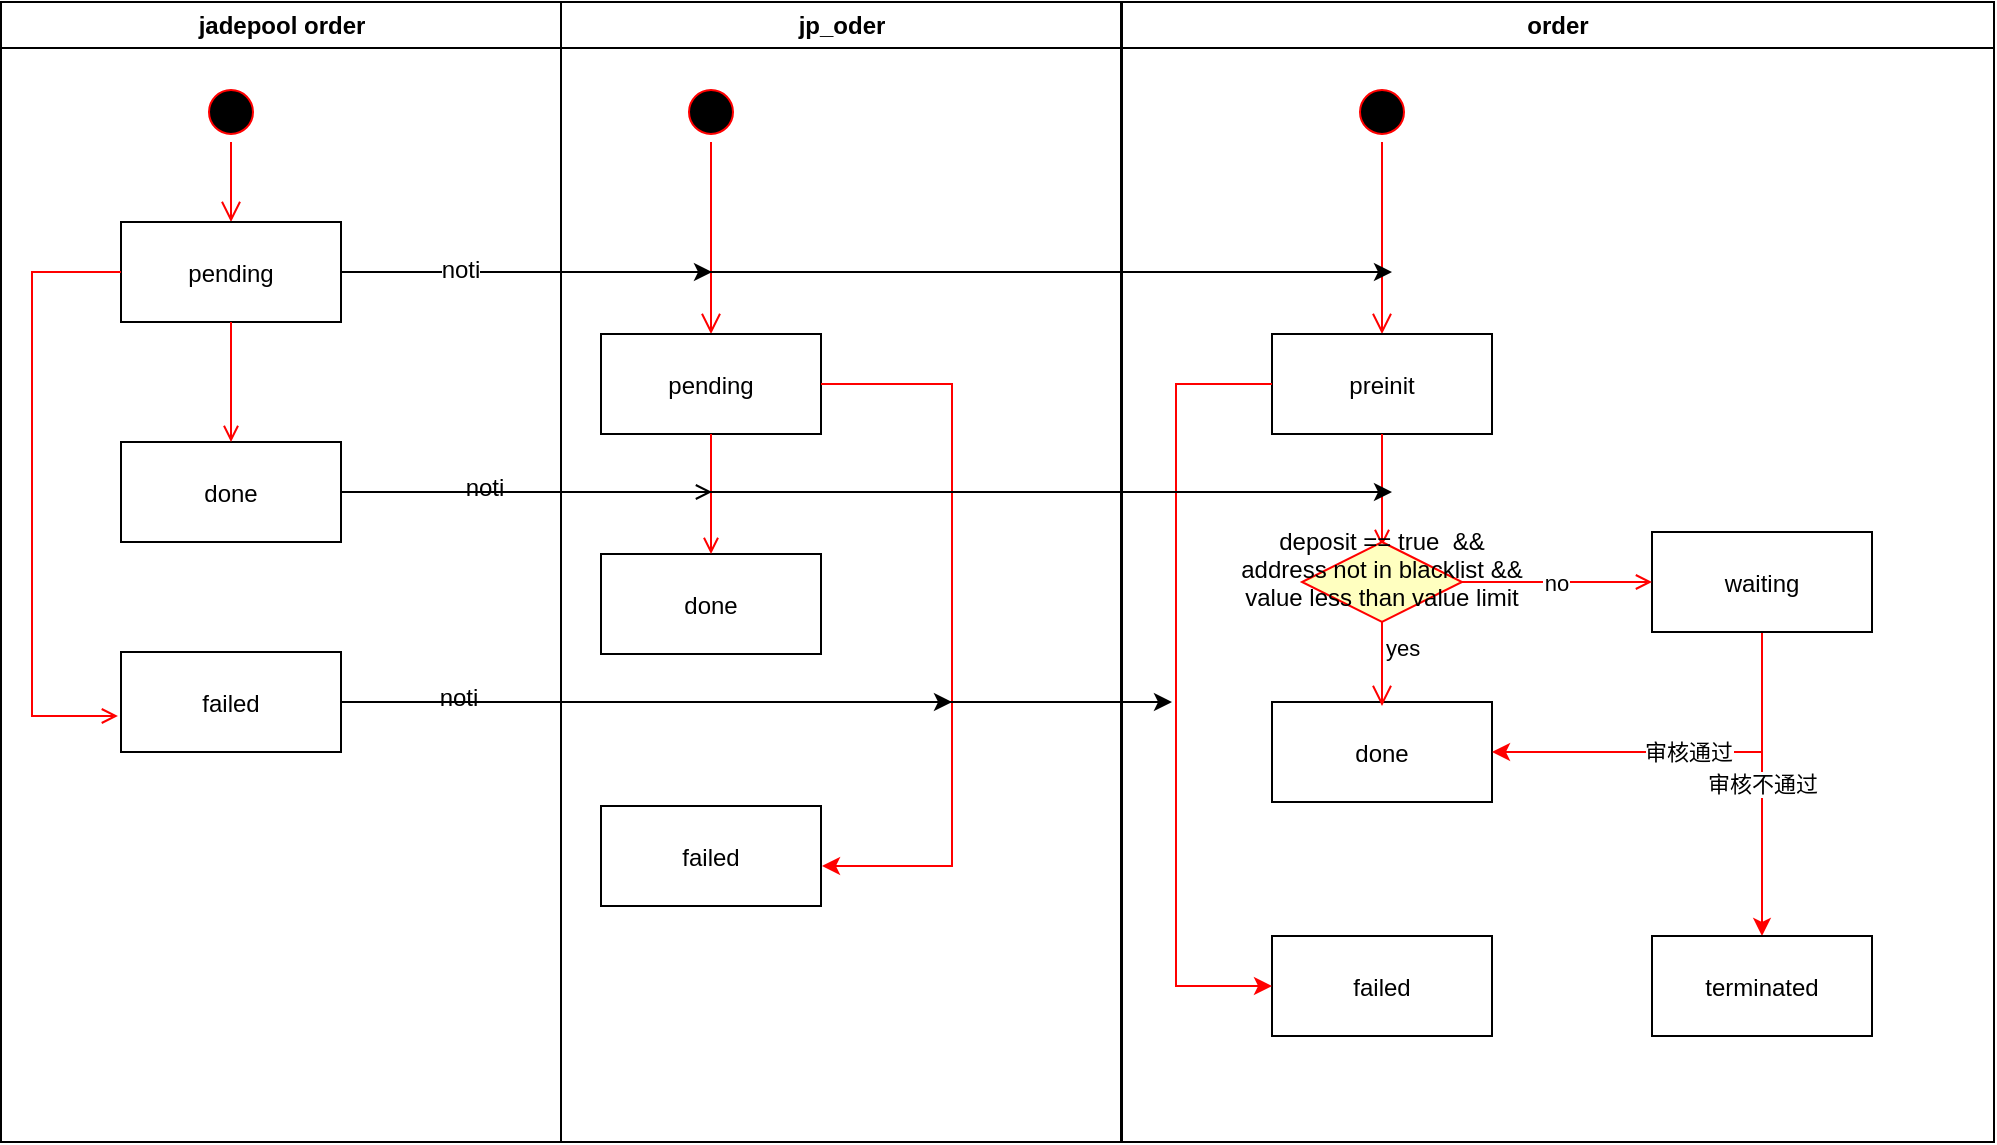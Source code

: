 <mxfile version="10.5.7" type="github"><diagram name="deposit state machine" id="e7e014a7-5840-1c2e-5031-d8a46d1fe8dd"><mxGraphModel dx="1158" dy="542" grid="1" gridSize="10" guides="1" tooltips="1" connect="1" arrows="1" fold="1" page="1" pageScale="1" pageWidth="1169" pageHeight="826" background="#ffffff" math="0" shadow="0"><root><mxCell id="0"/><mxCell id="1" parent="0"/><mxCell id="2" value="jadepool order" style="swimlane;whiteSpace=wrap" parent="1" vertex="1"><mxGeometry x="106.5" y="128" width="280" height="570" as="geometry"/></mxCell><mxCell id="5" value="" style="ellipse;shape=startState;fillColor=#000000;strokeColor=#ff0000;" parent="2" vertex="1"><mxGeometry x="100" y="40" width="30" height="30" as="geometry"/></mxCell><mxCell id="6" value="" style="edgeStyle=elbowEdgeStyle;elbow=horizontal;verticalAlign=bottom;endArrow=open;endSize=8;strokeColor=#FF0000;endFill=1;rounded=0" parent="2" source="5" target="7" edge="1"><mxGeometry x="100" y="40" as="geometry"><mxPoint x="115" y="110" as="targetPoint"/></mxGeometry></mxCell><mxCell id="7" value="pending" style="" parent="2" vertex="1"><mxGeometry x="60" y="110" width="110" height="50" as="geometry"/></mxCell><mxCell id="8" value="done" style="" parent="2" vertex="1"><mxGeometry x="60" y="220" width="110" height="50" as="geometry"/></mxCell><mxCell id="9" value="" style="endArrow=open;strokeColor=#FF0000;endFill=1;rounded=0" parent="2" source="7" target="8" edge="1"><mxGeometry relative="1" as="geometry"/></mxCell><mxCell id="10" value="failed" style="" parent="2" vertex="1"><mxGeometry x="60" y="325" width="110" height="50" as="geometry"/></mxCell><mxCell id="11" value="" style="endArrow=open;strokeColor=#FF0000;endFill=1;rounded=0;exitX=0;exitY=0.5;exitDx=0;exitDy=0;entryX=-0.014;entryY=0.64;entryDx=0;entryDy=0;entryPerimeter=0;" parent="2" source="7" target="10" edge="1"><mxGeometry relative="1" as="geometry"><Array as="points"><mxPoint x="15.5" y="135"/><mxPoint x="15.5" y="357"/></Array></mxGeometry></mxCell><mxCell id="3" value="jp_oder" style="swimlane;whiteSpace=wrap" parent="1" vertex="1"><mxGeometry x="386.5" y="128" width="280" height="570" as="geometry"><mxRectangle x="444.5" y="128" width="70" height="23" as="alternateBounds"/></mxGeometry></mxCell><mxCell id="13" value="" style="ellipse;shape=startState;fillColor=#000000;strokeColor=#ff0000;" parent="3" vertex="1"><mxGeometry x="60" y="40" width="30" height="30" as="geometry"/></mxCell><mxCell id="14" value="" style="edgeStyle=elbowEdgeStyle;elbow=horizontal;verticalAlign=bottom;endArrow=open;endSize=8;strokeColor=#FF0000;endFill=1;rounded=0" parent="3" source="13" target="15" edge="1"><mxGeometry x="40" y="20" as="geometry"><mxPoint x="55" y="90" as="targetPoint"/></mxGeometry></mxCell><mxCell id="15" value="pending" style="" parent="3" vertex="1"><mxGeometry x="20" y="166" width="110" height="50" as="geometry"/></mxCell><mxCell id="16" value="done" style="" parent="3" vertex="1"><mxGeometry x="20" y="276" width="110" height="50" as="geometry"/></mxCell><mxCell id="17" value="" style="endArrow=open;strokeColor=#FF0000;endFill=1;rounded=0" parent="3" source="15" target="16" edge="1"><mxGeometry relative="1" as="geometry"/></mxCell><mxCell id="MQgBCbBwn8djmHVglm5j-64" value="failed" style="" vertex="1" parent="3"><mxGeometry x="20" y="402" width="110" height="50" as="geometry"/></mxCell><mxCell id="4" value="order" style="swimlane;whiteSpace=wrap" parent="1" vertex="1"><mxGeometry x="667" y="128" width="436" height="570" as="geometry"/></mxCell><mxCell id="MQgBCbBwn8djmHVglm5j-53" value="" style="ellipse;shape=startState;fillColor=#000000;strokeColor=#ff0000;" vertex="1" parent="4"><mxGeometry x="115" y="40" width="30" height="30" as="geometry"/></mxCell><mxCell id="MQgBCbBwn8djmHVglm5j-54" value="" style="edgeStyle=elbowEdgeStyle;elbow=horizontal;verticalAlign=bottom;endArrow=open;endSize=8;strokeColor=#FF0000;endFill=1;rounded=0" edge="1" parent="4" source="MQgBCbBwn8djmHVglm5j-53" target="MQgBCbBwn8djmHVglm5j-55"><mxGeometry x="-349.5" y="-108" as="geometry"><mxPoint x="-334.5" y="-38" as="targetPoint"/></mxGeometry></mxCell><mxCell id="MQgBCbBwn8djmHVglm5j-55" value="preinit" style="" vertex="1" parent="4"><mxGeometry x="75" y="166" width="110" height="50" as="geometry"/></mxCell><mxCell id="MQgBCbBwn8djmHVglm5j-56" value="done" style="" vertex="1" parent="4"><mxGeometry x="75" y="350" width="110" height="50" as="geometry"/></mxCell><mxCell id="MQgBCbBwn8djmHVglm5j-57" value="" style="endArrow=open;strokeColor=#FF0000;endFill=1;rounded=0" edge="1" parent="4" source="MQgBCbBwn8djmHVglm5j-55"><mxGeometry relative="1" as="geometry"><mxPoint x="130" y="272" as="targetPoint"/></mxGeometry></mxCell><mxCell id="MQgBCbBwn8djmHVglm5j-70" value="failed" style="" vertex="1" parent="4"><mxGeometry x="75" y="467" width="110" height="50" as="geometry"/></mxCell><mxCell id="MQgBCbBwn8djmHVglm5j-71" style="edgeStyle=orthogonalEdgeStyle;rounded=0;orthogonalLoop=1;jettySize=auto;html=1;exitX=0;exitY=0.5;exitDx=0;exitDy=0;strokeColor=#FF0000;entryX=0;entryY=0.5;entryDx=0;entryDy=0;" edge="1" parent="4" source="MQgBCbBwn8djmHVglm5j-55" target="MQgBCbBwn8djmHVglm5j-70"><mxGeometry relative="1" as="geometry"><mxPoint x="-14.5" y="421.5" as="targetPoint"/><mxPoint x="-14.5" y="180.5" as="sourcePoint"/><Array as="points"><mxPoint x="27" y="191"/><mxPoint x="27" y="492"/></Array></mxGeometry></mxCell><mxCell id="MQgBCbBwn8djmHVglm5j-74" value="deposit == true  &amp;&amp;&#10;address not in blacklist &amp;&amp;&#10;value less than value limit&#10;" style="rhombus;fillColor=#ffffc0;strokeColor=#ff0000;" vertex="1" parent="4"><mxGeometry x="90" y="270" width="80" height="40" as="geometry"/></mxCell><mxCell id="MQgBCbBwn8djmHVglm5j-75" value="yes" style="edgeStyle=elbowEdgeStyle;elbow=vertical;align=left;verticalAlign=top;endArrow=open;endSize=8;strokeColor=#FF0000;endFill=1;rounded=0" edge="1" parent="4" source="MQgBCbBwn8djmHVglm5j-74"><mxGeometry x="-1" relative="1" as="geometry"><mxPoint x="130" y="352" as="targetPoint"/></mxGeometry></mxCell><mxCell id="MQgBCbBwn8djmHVglm5j-79" value="审核不通过" style="edgeStyle=orthogonalEdgeStyle;rounded=0;orthogonalLoop=1;jettySize=auto;html=1;exitX=0.5;exitY=1;exitDx=0;exitDy=0;entryX=0.5;entryY=0;entryDx=0;entryDy=0;strokeColor=#FF0000;fillColor=#000000;" edge="1" parent="4" source="MQgBCbBwn8djmHVglm5j-76" target="MQgBCbBwn8djmHVglm5j-78"><mxGeometry relative="1" as="geometry"/></mxCell><mxCell id="MQgBCbBwn8djmHVglm5j-80" value="审核通过" style="edgeStyle=orthogonalEdgeStyle;rounded=0;orthogonalLoop=1;jettySize=auto;html=1;exitX=0.5;exitY=1;exitDx=0;exitDy=0;entryX=1;entryY=0.5;entryDx=0;entryDy=0;strokeColor=#FF0000;fillColor=#000000;" edge="1" parent="4" source="MQgBCbBwn8djmHVglm5j-76" target="MQgBCbBwn8djmHVglm5j-56"><mxGeometry relative="1" as="geometry"/></mxCell><mxCell id="MQgBCbBwn8djmHVglm5j-76" value="waiting" style="" vertex="1" parent="4"><mxGeometry x="265" y="265" width="110" height="50" as="geometry"/></mxCell><mxCell id="MQgBCbBwn8djmHVglm5j-51" value="no" style="edgeStyle=none;strokeColor=#FF0000;endArrow=open;endFill=1;rounded=0" edge="1" parent="4"><mxGeometry width="100" height="100" relative="1" as="geometry"><mxPoint x="170" y="290" as="sourcePoint"/><mxPoint x="265" y="290" as="targetPoint"/><Array as="points"/></mxGeometry></mxCell><mxCell id="MQgBCbBwn8djmHVglm5j-78" value="terminated" style="" vertex="1" parent="4"><mxGeometry x="265" y="467" width="110" height="50" as="geometry"/></mxCell><mxCell id="20" value="" style="endArrow=open;strokeColor=#000000;endFill=1;rounded=0;fillColor=#000000;" parent="1" edge="1"><mxGeometry relative="1" as="geometry"><mxPoint x="276.5" y="373" as="sourcePoint"/><mxPoint x="462" y="373" as="targetPoint"/><Array as="points"><mxPoint x="332" y="373"/></Array></mxGeometry></mxCell><mxCell id="MQgBCbBwn8djmHVglm5j-63" value="noti" style="text;html=1;resizable=0;points=[];align=center;verticalAlign=middle;labelBackgroundColor=#ffffff;" vertex="1" connectable="0" parent="20"><mxGeometry x="-0.24" y="2" relative="1" as="geometry"><mxPoint x="1" as="offset"/></mxGeometry></mxCell><mxCell id="MQgBCbBwn8djmHVglm5j-52" style="edgeStyle=orthogonalEdgeStyle;rounded=0;orthogonalLoop=1;jettySize=auto;html=1;exitX=1;exitY=0.5;exitDx=0;exitDy=0;" edge="1" parent="1" source="7"><mxGeometry relative="1" as="geometry"><mxPoint x="462" y="263" as="targetPoint"/></mxGeometry></mxCell><mxCell id="MQgBCbBwn8djmHVglm5j-61" style="edgeStyle=orthogonalEdgeStyle;rounded=0;orthogonalLoop=1;jettySize=auto;html=1;exitX=1;exitY=0.5;exitDx=0;exitDy=0;" edge="1" parent="1" source="7"><mxGeometry relative="1" as="geometry"><mxPoint x="802" y="263" as="targetPoint"/></mxGeometry></mxCell><mxCell id="MQgBCbBwn8djmHVglm5j-62" value="noti" style="text;html=1;resizable=0;points=[];align=center;verticalAlign=middle;labelBackgroundColor=#ffffff;" vertex="1" connectable="0" parent="MQgBCbBwn8djmHVglm5j-61"><mxGeometry x="-0.775" y="1" relative="1" as="geometry"><mxPoint as="offset"/></mxGeometry></mxCell><mxCell id="MQgBCbBwn8djmHVglm5j-65" style="edgeStyle=orthogonalEdgeStyle;rounded=0;orthogonalLoop=1;jettySize=auto;html=1;exitX=1;exitY=0.5;exitDx=0;exitDy=0;strokeColor=#FF0000;" edge="1" parent="1" source="15"><mxGeometry relative="1" as="geometry"><mxPoint x="517" y="560" as="targetPoint"/><Array as="points"><mxPoint x="582" y="319"/><mxPoint x="582" y="560"/></Array></mxGeometry></mxCell><mxCell id="MQgBCbBwn8djmHVglm5j-66" style="edgeStyle=orthogonalEdgeStyle;rounded=0;orthogonalLoop=1;jettySize=auto;html=1;exitX=1;exitY=0.5;exitDx=0;exitDy=0;fillColor=#000000;" edge="1" parent="1" source="10"><mxGeometry relative="1" as="geometry"><mxPoint x="582" y="478" as="targetPoint"/></mxGeometry></mxCell><mxCell id="MQgBCbBwn8djmHVglm5j-67" value="noti" style="text;html=1;resizable=0;points=[];align=center;verticalAlign=middle;labelBackgroundColor=#ffffff;" vertex="1" connectable="0" parent="MQgBCbBwn8djmHVglm5j-66"><mxGeometry x="-0.62" y="2" relative="1" as="geometry"><mxPoint as="offset"/></mxGeometry></mxCell><mxCell id="MQgBCbBwn8djmHVglm5j-69" style="edgeStyle=orthogonalEdgeStyle;rounded=0;orthogonalLoop=1;jettySize=auto;html=1;exitX=1;exitY=0.5;exitDx=0;exitDy=0;fillColor=#000000;" edge="1" parent="1"><mxGeometry relative="1" as="geometry"><mxPoint x="802" y="373" as="targetPoint"/><mxPoint x="277" y="373" as="sourcePoint"/></mxGeometry></mxCell><mxCell id="MQgBCbBwn8djmHVglm5j-72" style="edgeStyle=orthogonalEdgeStyle;rounded=0;orthogonalLoop=1;jettySize=auto;html=1;exitX=1;exitY=0.5;exitDx=0;exitDy=0;fillColor=#000000;" edge="1" parent="1" source="10"><mxGeometry relative="1" as="geometry"><mxPoint x="692" y="478" as="targetPoint"/></mxGeometry></mxCell></root></mxGraphModel></diagram></mxfile>